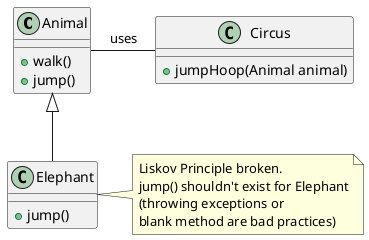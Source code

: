 @startuml
class Animal {
  + walk()
  + jump()
}

class Circus {
  + jumpHoop(Animal animal)
}

class Elephant {
  + jump()
}
note right of Elephant
    Liskov Principle broken.
    jump() shouldn't exist for Elephant
    (throwing exceptions or
    blank method are bad practices)
end note

Animal <|-- Elephant
Circus -left- Animal: uses

@enduml